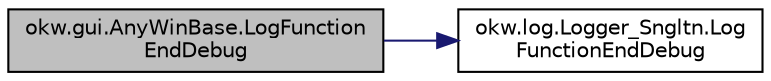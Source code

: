 digraph "okw.gui.AnyWinBase.LogFunctionEndDebug"
{
 // INTERACTIVE_SVG=YES
 // LATEX_PDF_SIZE
  edge [fontname="Helvetica",fontsize="10",labelfontname="Helvetica",labelfontsize="10"];
  node [fontname="Helvetica",fontsize="10",shape=record];
  rankdir="LR";
  Node135 [label="okw.gui.AnyWinBase.LogFunction\lEndDebug",height=0.2,width=0.4,color="black", fillcolor="grey75", style="filled", fontcolor="black",tooltip="Methode ruft die Methode Logger.Instance.LogFunctionEndDebug() auf."];
  Node135 -> Node136 [color="midnightblue",fontsize="10",style="solid",fontname="Helvetica"];
  Node136 [label="okw.log.Logger_Sngltn.Log\lFunctionEndDebug",height=0.2,width=0.4,color="black", fillcolor="white", style="filled",URL="$classokw_1_1log_1_1_logger___sngltn.html#a91b192a4e0381f6d02b791693d0fab84",tooltip="LogFunctionEndDebug:"];
}
